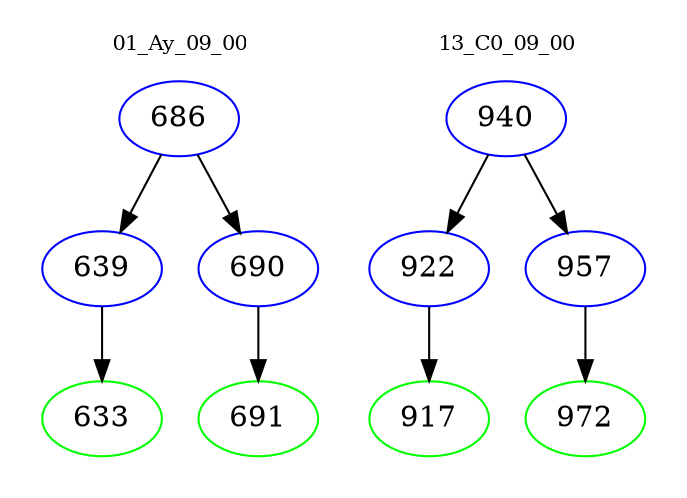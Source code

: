 digraph{
subgraph cluster_0 {
color = white
label = "01_Ay_09_00";
fontsize=10;
T0_686 [label="686", color="blue"]
T0_686 -> T0_639 [color="black"]
T0_639 [label="639", color="blue"]
T0_639 -> T0_633 [color="black"]
T0_633 [label="633", color="green"]
T0_686 -> T0_690 [color="black"]
T0_690 [label="690", color="blue"]
T0_690 -> T0_691 [color="black"]
T0_691 [label="691", color="green"]
}
subgraph cluster_1 {
color = white
label = "13_C0_09_00";
fontsize=10;
T1_940 [label="940", color="blue"]
T1_940 -> T1_922 [color="black"]
T1_922 [label="922", color="blue"]
T1_922 -> T1_917 [color="black"]
T1_917 [label="917", color="green"]
T1_940 -> T1_957 [color="black"]
T1_957 [label="957", color="blue"]
T1_957 -> T1_972 [color="black"]
T1_972 [label="972", color="green"]
}
}
